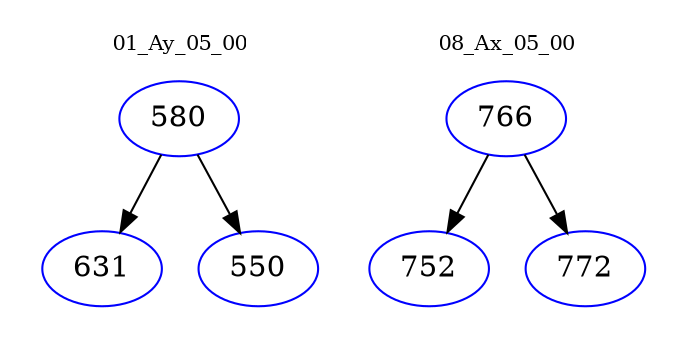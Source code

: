 digraph{
subgraph cluster_0 {
color = white
label = "01_Ay_05_00";
fontsize=10;
T0_580 [label="580", color="blue"]
T0_580 -> T0_631 [color="black"]
T0_631 [label="631", color="blue"]
T0_580 -> T0_550 [color="black"]
T0_550 [label="550", color="blue"]
}
subgraph cluster_1 {
color = white
label = "08_Ax_05_00";
fontsize=10;
T1_766 [label="766", color="blue"]
T1_766 -> T1_752 [color="black"]
T1_752 [label="752", color="blue"]
T1_766 -> T1_772 [color="black"]
T1_772 [label="772", color="blue"]
}
}
